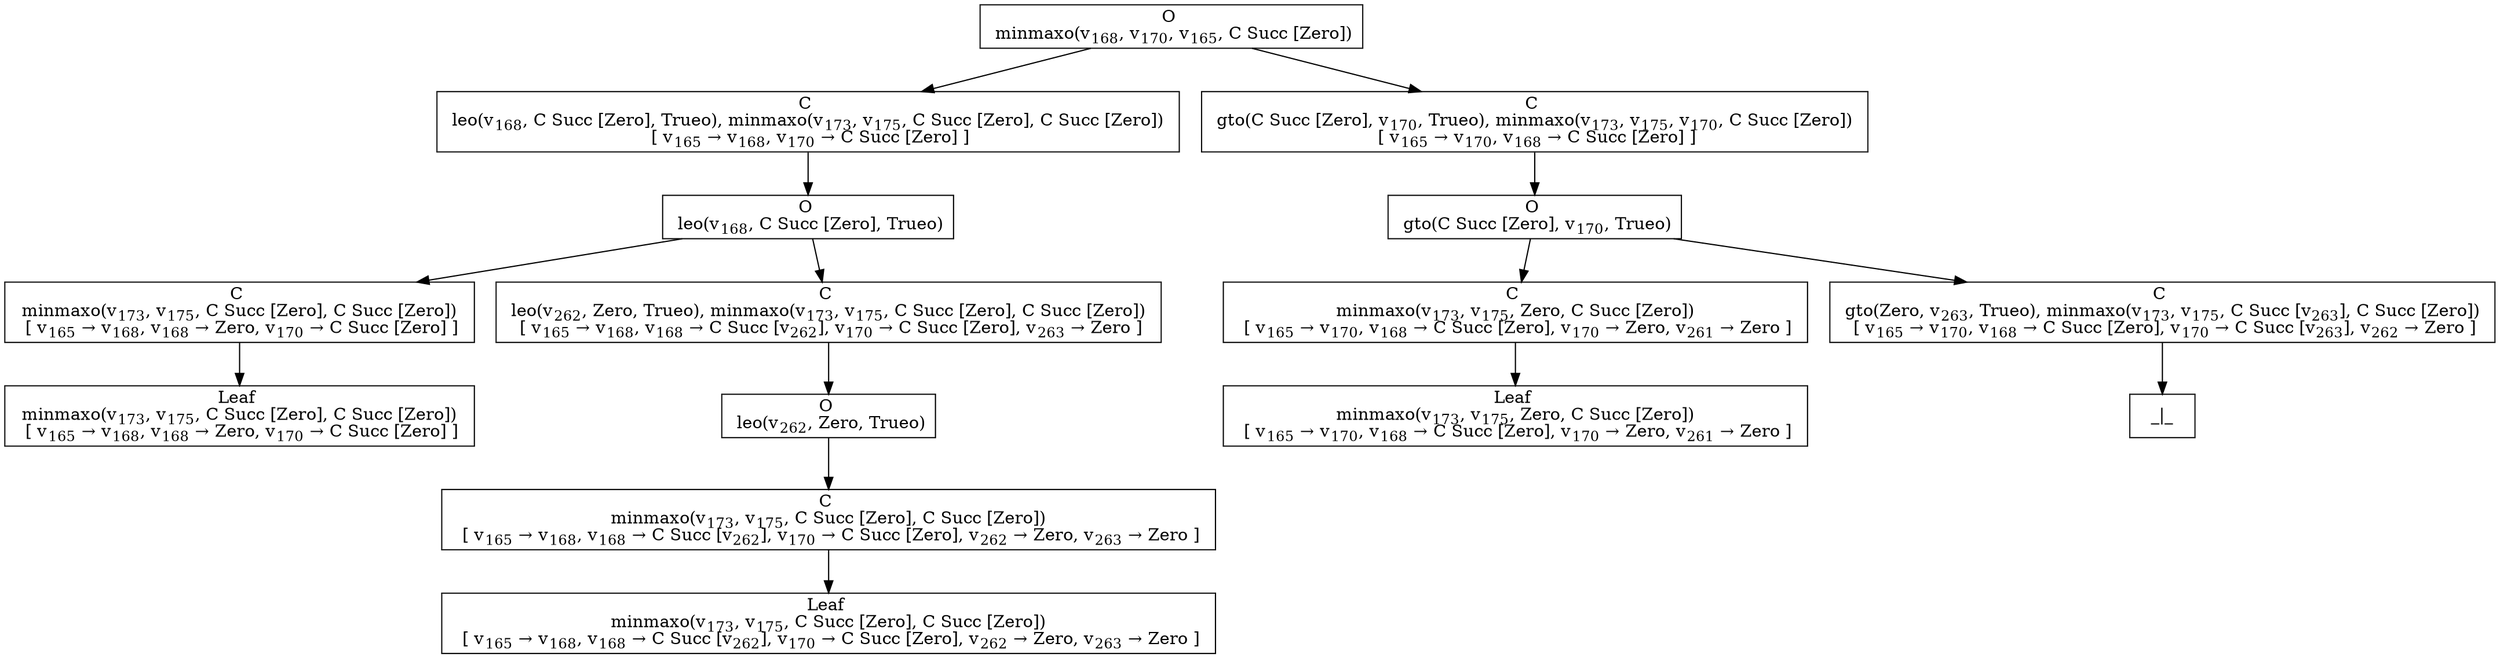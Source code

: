 digraph {
    graph [rankdir=TB
          ,bgcolor=transparent];
    node [shape=box
         ,fillcolor=white
         ,style=filled];
    0 [label=<O <BR/> minmaxo(v<SUB>168</SUB>, v<SUB>170</SUB>, v<SUB>165</SUB>, C Succ [Zero])>];
    1 [label=<C <BR/> leo(v<SUB>168</SUB>, C Succ [Zero], Trueo), minmaxo(v<SUB>173</SUB>, v<SUB>175</SUB>, C Succ [Zero], C Succ [Zero]) <BR/>  [ v<SUB>165</SUB> &rarr; v<SUB>168</SUB>, v<SUB>170</SUB> &rarr; C Succ [Zero] ] >];
    2 [label=<C <BR/> gto(C Succ [Zero], v<SUB>170</SUB>, Trueo), minmaxo(v<SUB>173</SUB>, v<SUB>175</SUB>, v<SUB>170</SUB>, C Succ [Zero]) <BR/>  [ v<SUB>165</SUB> &rarr; v<SUB>170</SUB>, v<SUB>168</SUB> &rarr; C Succ [Zero] ] >];
    3 [label=<O <BR/> leo(v<SUB>168</SUB>, C Succ [Zero], Trueo)>];
    4 [label=<C <BR/> minmaxo(v<SUB>173</SUB>, v<SUB>175</SUB>, C Succ [Zero], C Succ [Zero]) <BR/>  [ v<SUB>165</SUB> &rarr; v<SUB>168</SUB>, v<SUB>168</SUB> &rarr; Zero, v<SUB>170</SUB> &rarr; C Succ [Zero] ] >];
    5 [label=<C <BR/> leo(v<SUB>262</SUB>, Zero, Trueo), minmaxo(v<SUB>173</SUB>, v<SUB>175</SUB>, C Succ [Zero], C Succ [Zero]) <BR/>  [ v<SUB>165</SUB> &rarr; v<SUB>168</SUB>, v<SUB>168</SUB> &rarr; C Succ [v<SUB>262</SUB>], v<SUB>170</SUB> &rarr; C Succ [Zero], v<SUB>263</SUB> &rarr; Zero ] >];
    6 [label=<Leaf <BR/> minmaxo(v<SUB>173</SUB>, v<SUB>175</SUB>, C Succ [Zero], C Succ [Zero]) <BR/>  [ v<SUB>165</SUB> &rarr; v<SUB>168</SUB>, v<SUB>168</SUB> &rarr; Zero, v<SUB>170</SUB> &rarr; C Succ [Zero] ] >];
    7 [label=<O <BR/> leo(v<SUB>262</SUB>, Zero, Trueo)>];
    8 [label=<C <BR/> minmaxo(v<SUB>173</SUB>, v<SUB>175</SUB>, C Succ [Zero], C Succ [Zero]) <BR/>  [ v<SUB>165</SUB> &rarr; v<SUB>168</SUB>, v<SUB>168</SUB> &rarr; C Succ [v<SUB>262</SUB>], v<SUB>170</SUB> &rarr; C Succ [Zero], v<SUB>262</SUB> &rarr; Zero, v<SUB>263</SUB> &rarr; Zero ] >];
    9 [label=<Leaf <BR/> minmaxo(v<SUB>173</SUB>, v<SUB>175</SUB>, C Succ [Zero], C Succ [Zero]) <BR/>  [ v<SUB>165</SUB> &rarr; v<SUB>168</SUB>, v<SUB>168</SUB> &rarr; C Succ [v<SUB>262</SUB>], v<SUB>170</SUB> &rarr; C Succ [Zero], v<SUB>262</SUB> &rarr; Zero, v<SUB>263</SUB> &rarr; Zero ] >];
    10 [label=<O <BR/> gto(C Succ [Zero], v<SUB>170</SUB>, Trueo)>];
    11 [label=<C <BR/> minmaxo(v<SUB>173</SUB>, v<SUB>175</SUB>, Zero, C Succ [Zero]) <BR/>  [ v<SUB>165</SUB> &rarr; v<SUB>170</SUB>, v<SUB>168</SUB> &rarr; C Succ [Zero], v<SUB>170</SUB> &rarr; Zero, v<SUB>261</SUB> &rarr; Zero ] >];
    12 [label=<C <BR/> gto(Zero, v<SUB>263</SUB>, Trueo), minmaxo(v<SUB>173</SUB>, v<SUB>175</SUB>, C Succ [v<SUB>263</SUB>], C Succ [Zero]) <BR/>  [ v<SUB>165</SUB> &rarr; v<SUB>170</SUB>, v<SUB>168</SUB> &rarr; C Succ [Zero], v<SUB>170</SUB> &rarr; C Succ [v<SUB>263</SUB>], v<SUB>262</SUB> &rarr; Zero ] >];
    13 [label=<Leaf <BR/> minmaxo(v<SUB>173</SUB>, v<SUB>175</SUB>, Zero, C Succ [Zero]) <BR/>  [ v<SUB>165</SUB> &rarr; v<SUB>170</SUB>, v<SUB>168</SUB> &rarr; C Succ [Zero], v<SUB>170</SUB> &rarr; Zero, v<SUB>261</SUB> &rarr; Zero ] >];
    14 [label=<_|_>];
    0 -> 1 [label=""];
    0 -> 2 [label=""];
    1 -> 3 [label=""];
    2 -> 10 [label=""];
    3 -> 4 [label=""];
    3 -> 5 [label=""];
    4 -> 6 [label=""];
    5 -> 7 [label=""];
    7 -> 8 [label=""];
    8 -> 9 [label=""];
    10 -> 11 [label=""];
    10 -> 12 [label=""];
    11 -> 13 [label=""];
    12 -> 14 [label=""];
}